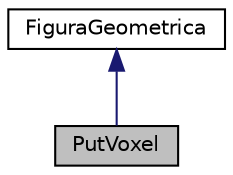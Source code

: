 digraph "PutVoxel"
{
 // LATEX_PDF_SIZE
  edge [fontname="Helvetica",fontsize="10",labelfontname="Helvetica",labelfontsize="10"];
  node [fontname="Helvetica",fontsize="10",shape=record];
  Node1 [label="PutVoxel",height=0.2,width=0.4,color="black", fillcolor="grey75", style="filled", fontcolor="black",tooltip="PutVoxel é uma classe que desenha um voxel com as posições e cores definidas."];
  Node2 -> Node1 [dir="back",color="midnightblue",fontsize="10",style="solid",fontname="Helvetica"];
  Node2 [label="FiguraGeometrica",height=0.2,width=0.4,color="black", fillcolor="white", style="filled",URL="$class_figura_geometrica.html",tooltip="FiguraGeometrica é uma classe abstrata que representa as esculturas, trata e gera o desenho conforme ..."];
}
